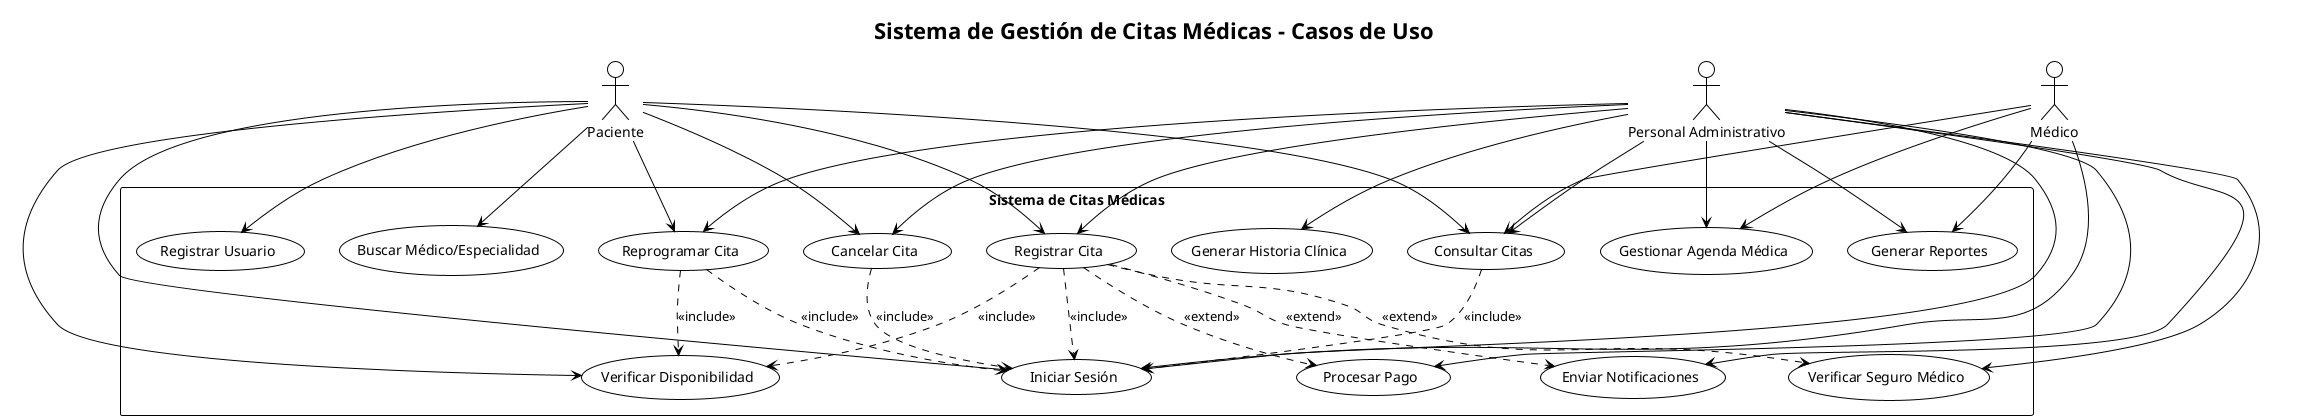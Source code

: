 @startuml casos_de_uso
!theme plain
title Sistema de Gestión de Citas Médicas - Casos de Uso

actor "Paciente" as P
actor "Personal Administrativo" as PA
actor "Médico" as M

rectangle "Sistema de Citas Médicas" {
    usecase "Registrar Usuario" as UC1
    usecase "Iniciar Sesión" as UC2
    usecase "Buscar Médico/Especialidad" as UC3
    usecase "Verificar Disponibilidad" as UC4
    usecase "Registrar Cita" as UC5
    usecase "Consultar Citas" as UC6
    usecase "Reprogramar Cita" as UC7
    usecase "Cancelar Cita" as UC8
    usecase "Generar Historia Clínica" as UC9
    usecase "Gestionar Agenda Médica" as UC10
    usecase "Verificar Seguro Médico" as UC11
    usecase "Procesar Pago" as UC12
    usecase "Generar Reportes" as UC13
    usecase "Enviar Notificaciones" as UC14
}

' Relaciones Paciente
P --> UC1
P --> UC2
P --> UC3
P --> UC4
P --> UC5
P --> UC6
P --> UC7
P --> UC8

' Relaciones Personal Administrativo
PA --> UC2
PA --> UC5
PA --> UC6
PA --> UC7
PA --> UC8
PA --> UC9
PA --> UC10
PA --> UC11
PA --> UC12
PA --> UC13
PA --> UC14

' Relaciones Médico
M --> UC2
M --> UC6
M --> UC10
M --> UC13

' Dependencias extend
UC5 ..> UC11 : <<extend>>
UC5 ..> UC12 : <<extend>>
UC5 ..> UC14 : <<extend>>

' Dependencias include
UC5 ..> UC4 : <<include>>
UC7 ..> UC4 : <<include>>
UC5 ..> UC2 : <<include>>
UC6 ..> UC2 : <<include>>
UC7 ..> UC2 : <<include>>
UC8 ..> UC2 : <<include>>

@enduml
